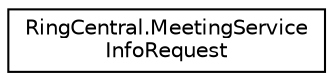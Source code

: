 digraph "Graphical Class Hierarchy"
{
 // LATEX_PDF_SIZE
  edge [fontname="Helvetica",fontsize="10",labelfontname="Helvetica",labelfontsize="10"];
  node [fontname="Helvetica",fontsize="10",shape=record];
  rankdir="LR";
  Node0 [label="RingCentral.MeetingService\lInfoRequest",height=0.2,width=0.4,color="black", fillcolor="white", style="filled",URL="$classRingCentral_1_1MeetingServiceInfoRequest.html",tooltip=" "];
}
